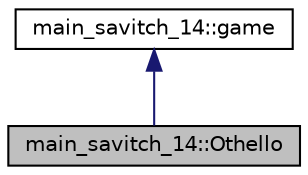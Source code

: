 digraph "main_savitch_14::Othello"
{
  edge [fontname="Helvetica",fontsize="10",labelfontname="Helvetica",labelfontsize="10"];
  node [fontname="Helvetica",fontsize="10",shape=record];
  Node1 [label="main_savitch_14::Othello",height=0.2,width=0.4,color="black", fillcolor="grey75", style="filled", fontcolor="black"];
  Node2 -> Node1 [dir="back",color="midnightblue",fontsize="10",style="solid",fontname="Helvetica"];
  Node2 [label="main_savitch_14::game",height=0.2,width=0.4,color="black", fillcolor="white", style="filled",URL="$classmain__savitch__14_1_1game.html"];
}
